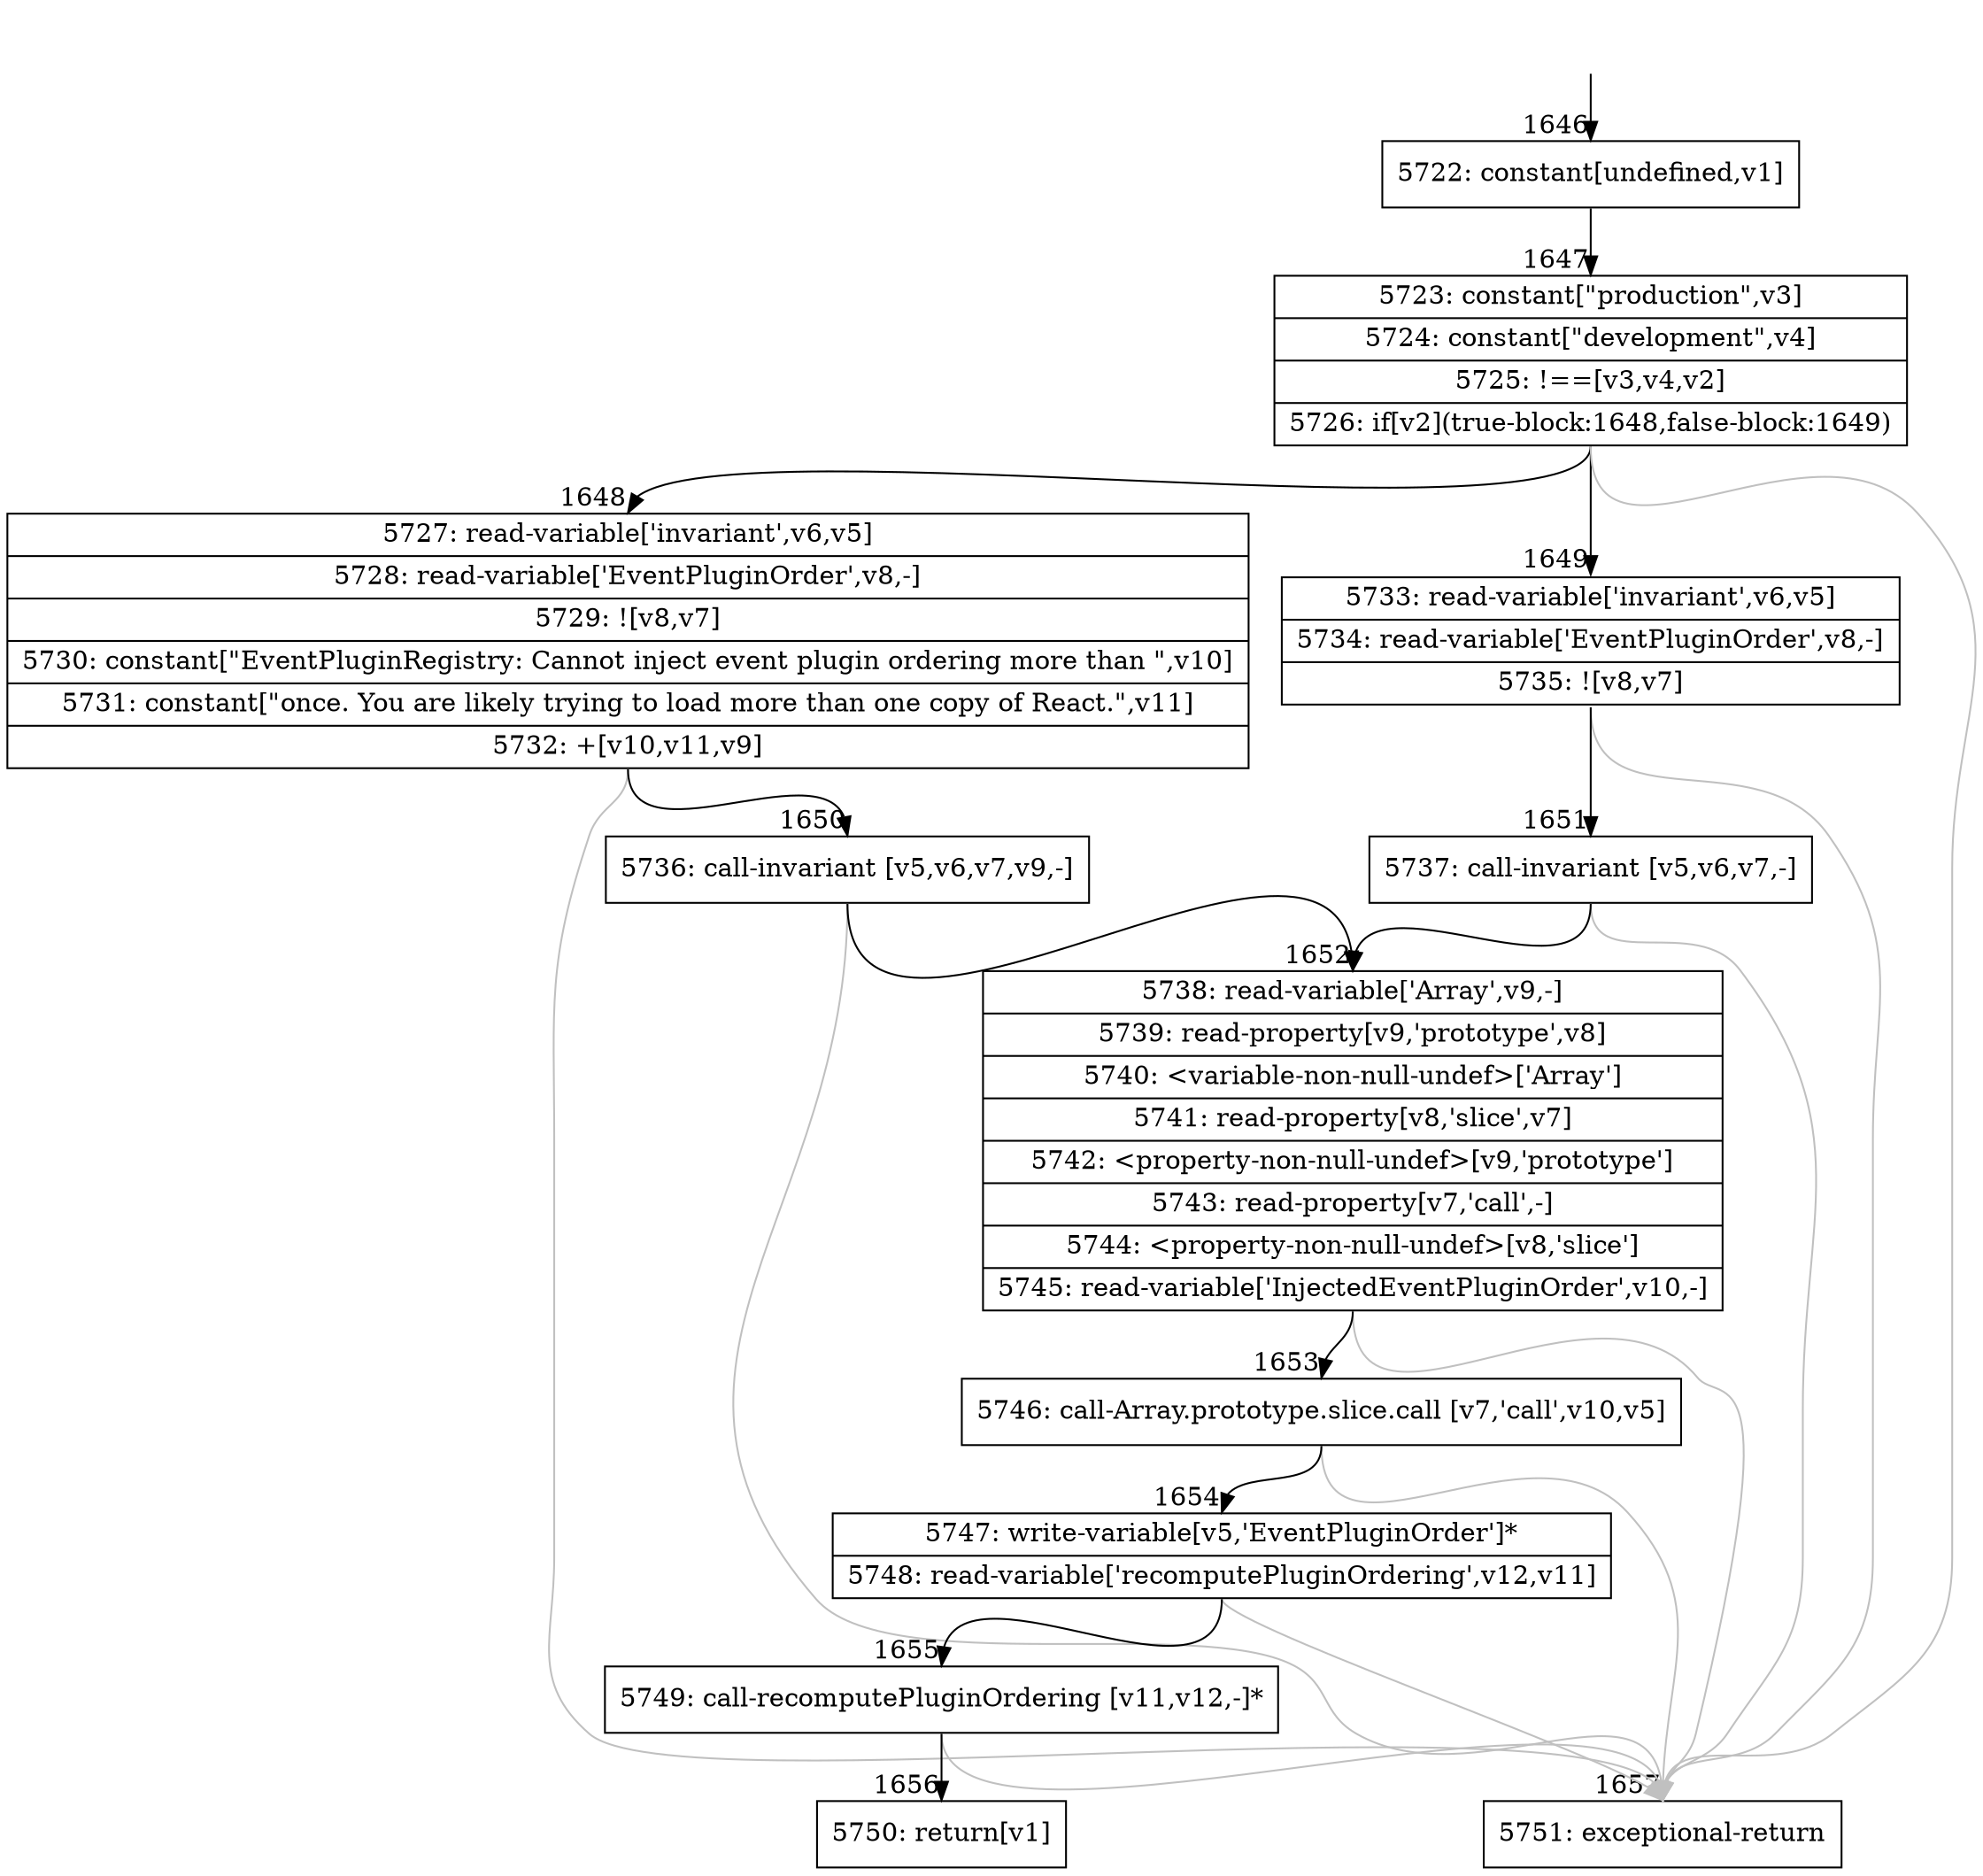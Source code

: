 digraph {
rankdir="TD"
BB_entry110[shape=none,label=""];
BB_entry110 -> BB1646 [tailport=s, headport=n, headlabel="    1646"]
BB1646 [shape=record label="{5722: constant[undefined,v1]}" ] 
BB1646 -> BB1647 [tailport=s, headport=n, headlabel="      1647"]
BB1647 [shape=record label="{5723: constant[\"production\",v3]|5724: constant[\"development\",v4]|5725: !==[v3,v4,v2]|5726: if[v2](true-block:1648,false-block:1649)}" ] 
BB1647 -> BB1648 [tailport=s, headport=n, headlabel="      1648"]
BB1647 -> BB1649 [tailport=s, headport=n, headlabel="      1649"]
BB1647 -> BB1657 [tailport=s, headport=n, color=gray, headlabel="      1657"]
BB1648 [shape=record label="{5727: read-variable['invariant',v6,v5]|5728: read-variable['EventPluginOrder',v8,-]|5729: ![v8,v7]|5730: constant[\"EventPluginRegistry: Cannot inject event plugin ordering more than \",v10]|5731: constant[\"once. You are likely trying to load more than one copy of React.\",v11]|5732: +[v10,v11,v9]}" ] 
BB1648 -> BB1650 [tailport=s, headport=n, headlabel="      1650"]
BB1648 -> BB1657 [tailport=s, headport=n, color=gray]
BB1649 [shape=record label="{5733: read-variable['invariant',v6,v5]|5734: read-variable['EventPluginOrder',v8,-]|5735: ![v8,v7]}" ] 
BB1649 -> BB1651 [tailport=s, headport=n, headlabel="      1651"]
BB1649 -> BB1657 [tailport=s, headport=n, color=gray]
BB1650 [shape=record label="{5736: call-invariant [v5,v6,v7,v9,-]}" ] 
BB1650 -> BB1652 [tailport=s, headport=n, headlabel="      1652"]
BB1650 -> BB1657 [tailport=s, headport=n, color=gray]
BB1651 [shape=record label="{5737: call-invariant [v5,v6,v7,-]}" ] 
BB1651 -> BB1652 [tailport=s, headport=n]
BB1651 -> BB1657 [tailport=s, headport=n, color=gray]
BB1652 [shape=record label="{5738: read-variable['Array',v9,-]|5739: read-property[v9,'prototype',v8]|5740: \<variable-non-null-undef\>['Array']|5741: read-property[v8,'slice',v7]|5742: \<property-non-null-undef\>[v9,'prototype']|5743: read-property[v7,'call',-]|5744: \<property-non-null-undef\>[v8,'slice']|5745: read-variable['InjectedEventPluginOrder',v10,-]}" ] 
BB1652 -> BB1653 [tailport=s, headport=n, headlabel="      1653"]
BB1652 -> BB1657 [tailport=s, headport=n, color=gray]
BB1653 [shape=record label="{5746: call-Array.prototype.slice.call [v7,'call',v10,v5]}" ] 
BB1653 -> BB1654 [tailport=s, headport=n, headlabel="      1654"]
BB1653 -> BB1657 [tailport=s, headport=n, color=gray]
BB1654 [shape=record label="{5747: write-variable[v5,'EventPluginOrder']*|5748: read-variable['recomputePluginOrdering',v12,v11]}" ] 
BB1654 -> BB1655 [tailport=s, headport=n, headlabel="      1655"]
BB1654 -> BB1657 [tailport=s, headport=n, color=gray]
BB1655 [shape=record label="{5749: call-recomputePluginOrdering [v11,v12,-]*}" ] 
BB1655 -> BB1656 [tailport=s, headport=n, headlabel="      1656"]
BB1655 -> BB1657 [tailport=s, headport=n, color=gray]
BB1656 [shape=record label="{5750: return[v1]}" ] 
BB1657 [shape=record label="{5751: exceptional-return}" ] 
//#$~ 3090
}
